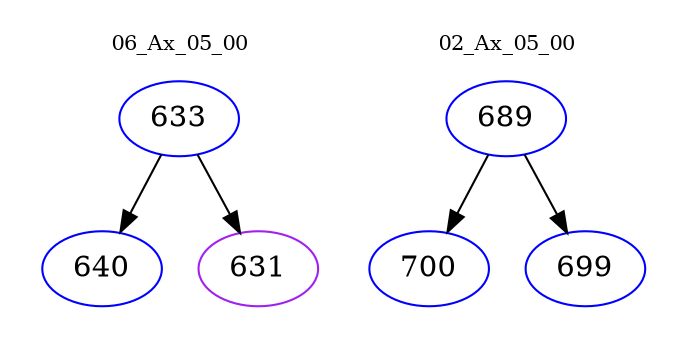 digraph{
subgraph cluster_0 {
color = white
label = "06_Ax_05_00";
fontsize=10;
T0_633 [label="633", color="blue"]
T0_633 -> T0_640 [color="black"]
T0_640 [label="640", color="blue"]
T0_633 -> T0_631 [color="black"]
T0_631 [label="631", color="purple"]
}
subgraph cluster_1 {
color = white
label = "02_Ax_05_00";
fontsize=10;
T1_689 [label="689", color="blue"]
T1_689 -> T1_700 [color="black"]
T1_700 [label="700", color="blue"]
T1_689 -> T1_699 [color="black"]
T1_699 [label="699", color="blue"]
}
}
